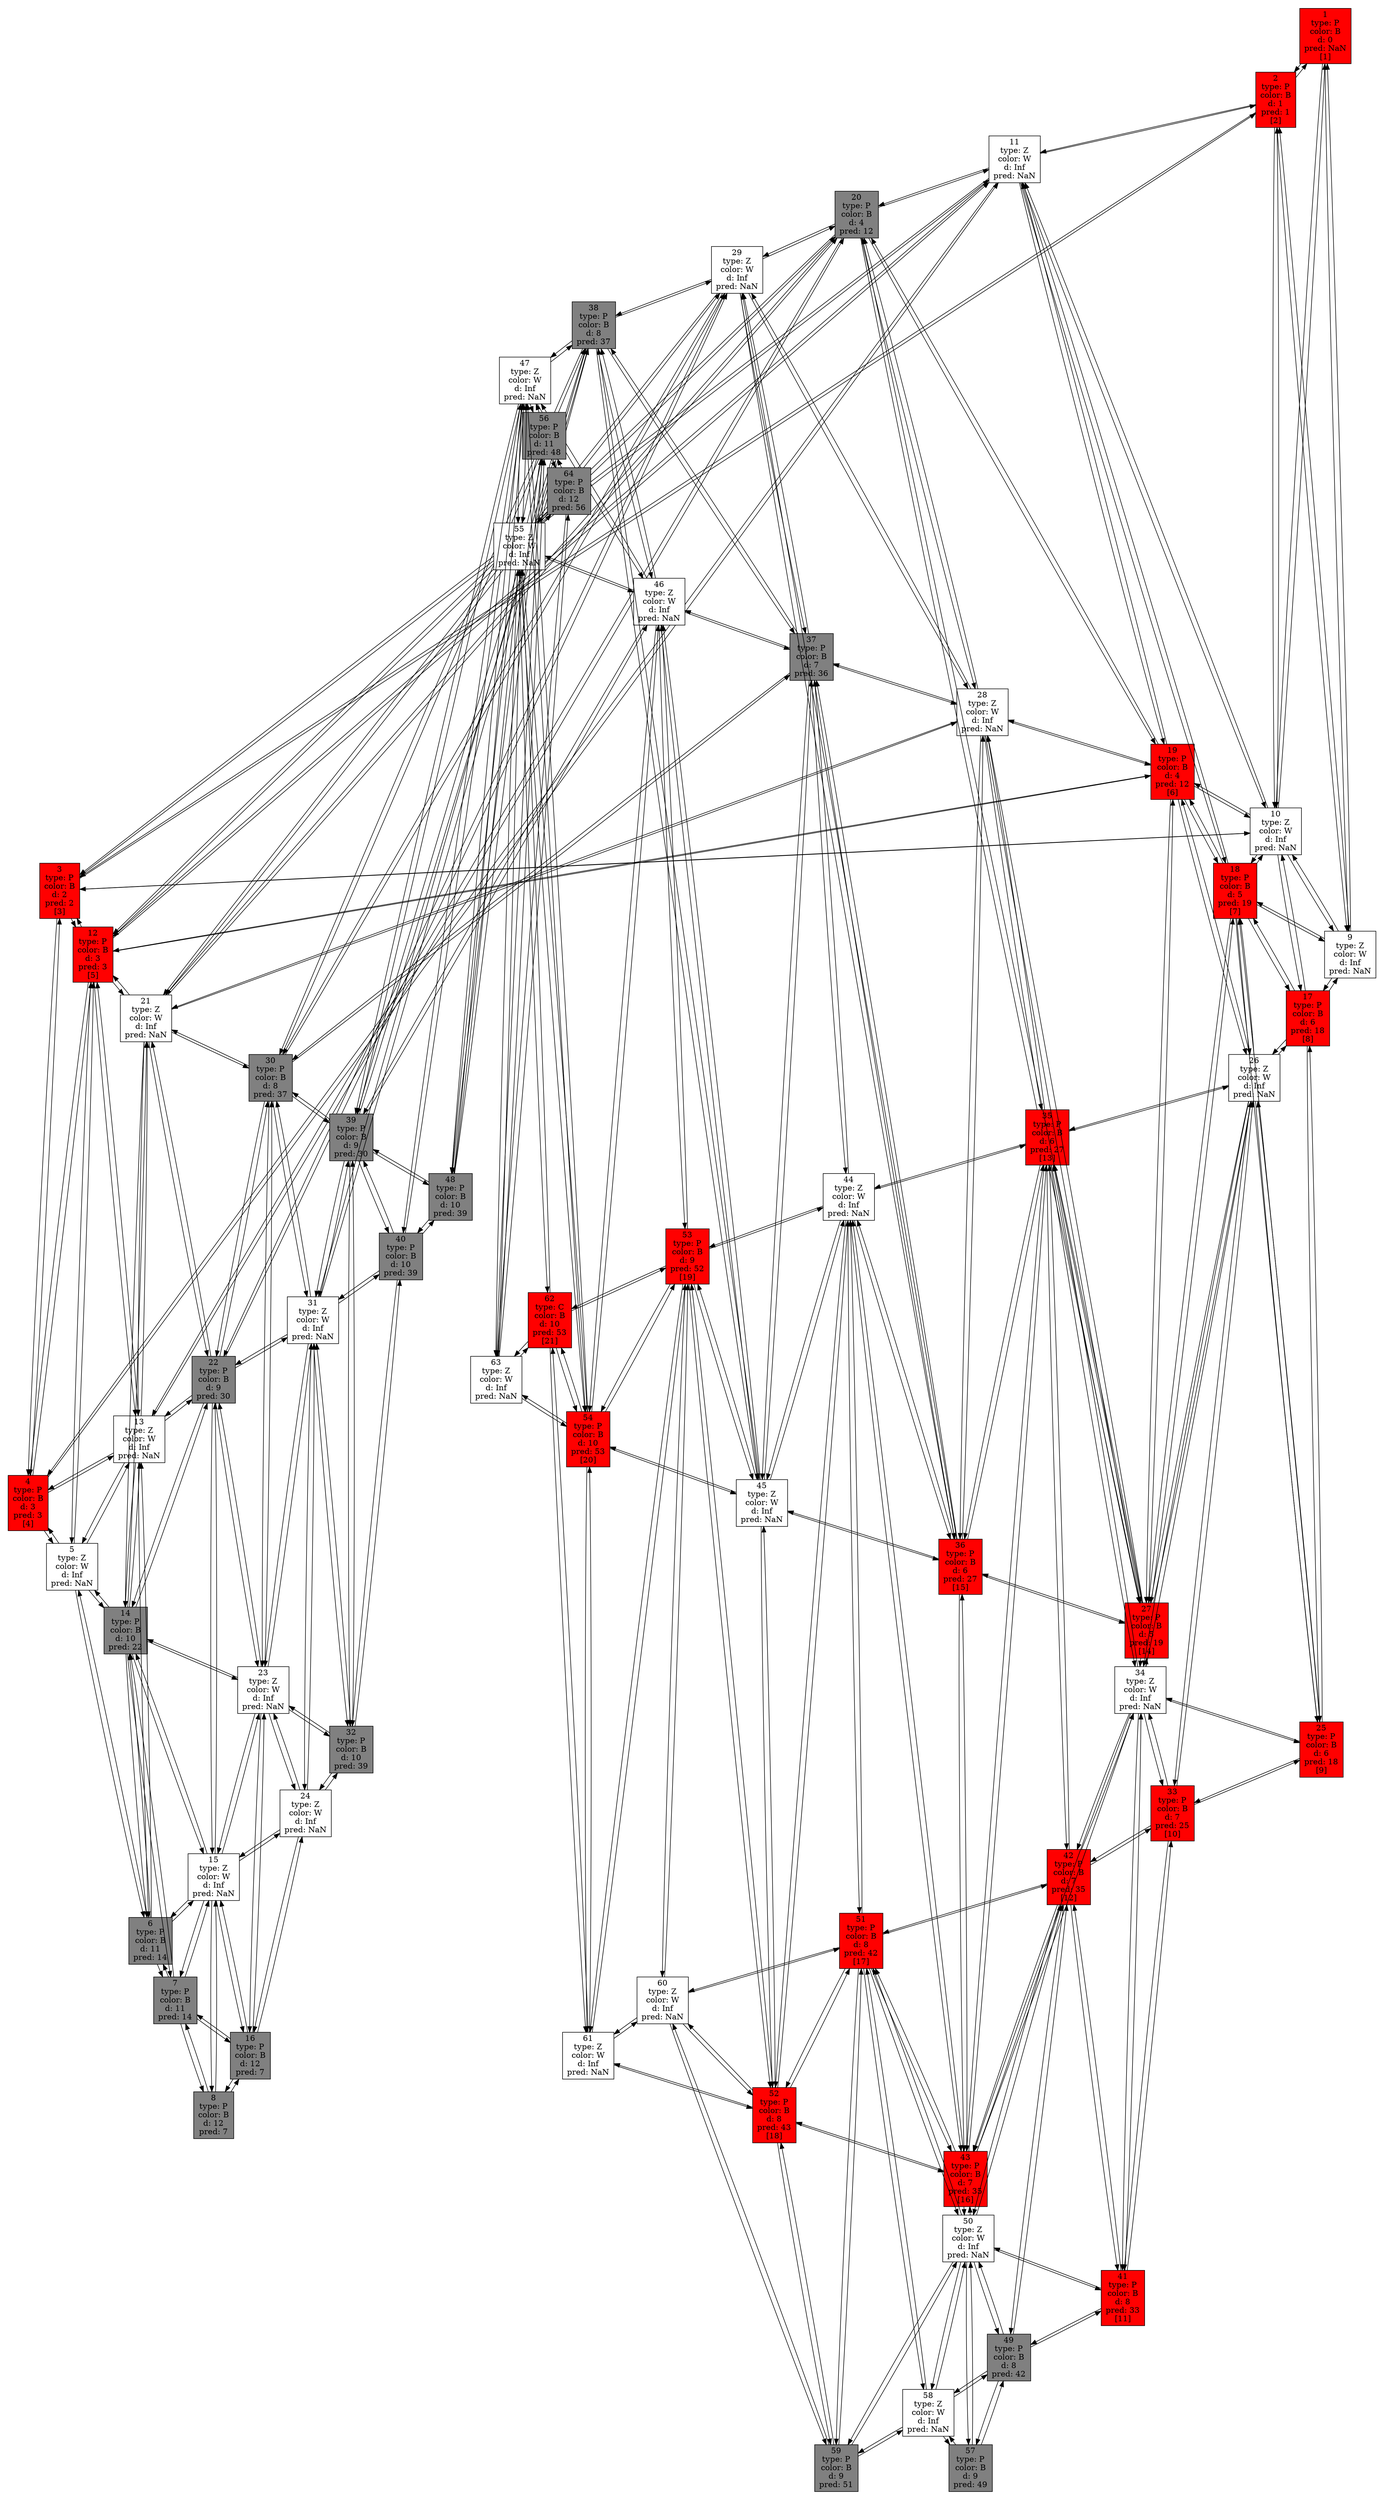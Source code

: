 digraph { graph [ pad=".2", ranksep=".2", nodesep=".2" ] overlap = scale compound = true splines = line node[shape = record, style = bold]1->2;1->9;1->10;2->1;2->3;2->9;2->10;2->11;3->2;3->4;3->10;3->11;3->12;4->3;4->5;4->11;4->12;4->13;5->4;5->6;5->12;5->13;5->14;6->5;6->7;6->13;6->14;6->15;7->6;7->8;7->14;7->15;7->16;8->7;8->15;8->16;9->1;9->2;9->10;9->17;9->18;10->1;10->2;10->3;10->9;10->11;10->17;10->18;10->19;11->2;11->3;11->4;11->10;11->12;11->18;11->19;11->20;12->3;12->4;12->5;12->11;12->13;12->19;12->20;12->21;13->4;13->5;13->6;13->12;13->14;13->20;13->21;13->22;14->5;14->6;14->7;14->13;14->15;14->21;14->22;14->23;15->6;15->7;15->8;15->14;15->16;15->22;15->23;15->24;16->7;16->8;16->15;16->23;16->24;17->9;17->10;17->18;17->25;17->26;18->9;18->10;18->11;18->17;18->19;18->25;18->26;18->27;19->10;19->11;19->12;19->18;19->20;19->26;19->27;19->28;20->11;20->12;20->13;20->19;20->21;20->27;20->28;20->29;21->12;21->13;21->14;21->20;21->22;21->28;21->29;21->30;22->13;22->14;22->15;22->21;22->23;22->29;22->30;22->31;23->14;23->15;23->16;23->22;23->24;23->30;23->31;23->32;24->15;24->16;24->23;24->31;24->32;25->17;25->18;25->26;25->33;25->34;26->17;26->18;26->19;26->25;26->27;26->33;26->34;26->35;27->18;27->19;27->20;27->26;27->28;27->34;27->35;27->36;28->19;28->20;28->21;28->27;28->29;28->35;28->36;28->37;29->20;29->21;29->22;29->28;29->30;29->36;29->37;29->38;30->21;30->22;30->23;30->29;30->31;30->37;30->38;30->39;31->22;31->23;31->24;31->30;31->32;31->38;31->39;31->40;32->23;32->24;32->31;32->39;32->40;33->25;33->26;33->34;33->41;33->42;34->25;34->26;34->27;34->33;34->35;34->41;34->42;34->43;35->26;35->27;35->28;35->34;35->36;35->42;35->43;35->44;36->27;36->28;36->29;36->35;36->37;36->43;36->44;36->45;37->28;37->29;37->30;37->36;37->38;37->44;37->45;37->46;38->29;38->30;38->31;38->37;38->39;38->45;38->46;38->47;39->30;39->31;39->32;39->38;39->40;39->46;39->47;39->48;40->31;40->32;40->39;40->47;40->48;41->33;41->34;41->42;41->49;41->50;42->33;42->34;42->35;42->41;42->43;42->49;42->50;42->51;43->34;43->35;43->36;43->42;43->44;43->50;43->51;43->52;44->35;44->36;44->37;44->43;44->45;44->51;44->52;44->53;45->36;45->37;45->38;45->44;45->46;45->52;45->53;45->54;46->37;46->38;46->39;46->45;46->47;46->53;46->54;46->55;47->38;47->39;47->40;47->46;47->48;47->54;47->55;47->56;48->39;48->40;48->47;48->55;48->56;49->41;49->42;49->50;49->57;49->58;50->41;50->42;50->43;50->49;50->51;50->57;50->58;50->59;51->42;51->43;51->44;51->50;51->52;51->58;51->59;51->60;52->43;52->44;52->45;52->51;52->53;52->59;52->60;52->61;53->44;53->45;53->46;53->52;53->54;53->60;53->61;53->62;54->45;54->46;54->47;54->53;54->55;54->61;54->62;54->63;55->46;55->47;55->48;55->54;55->56;55->62;55->63;55->64;56->47;56->48;56->55;56->63;56->64;57->49;57->50;57->58;58->49;58->50;58->51;58->57;58->59;59->50;59->51;59->52;59->58;59->60;60->51;60->52;60->53;60->59;60->61;61->52;61->53;61->54;61->60;61->62;62->53;62->54;62->55;62->61;62->63;63->54;63->55;63->56;63->62;63->64;64->55;64->56;64->63;1 [fillcolor = "#FF0000"style=filled, label="1\ntype: P\ncolor: B\nd: 0\npred: NaN\n[1]\n"];2 [fillcolor = "#FF0000"style=filled, label="2\ntype: P\ncolor: B\nd: 1\npred: 1\n[2]\n"];3 [fillcolor = "#FF0000"style=filled, label="3\ntype: P\ncolor: B\nd: 2\npred: 2\n[3]\n"];4 [fillcolor = "#FF0000"style=filled, label="4\ntype: P\ncolor: B\nd: 3\npred: 3\n[4]\n"];5 [fillcolor = "#FFFFFF"style=filled, label="5\ntype: Z\ncolor: W\nd: Inf\npred: NaN\n"];6 [fillcolor = "#808080"style=filled, label="6\ntype: P\ncolor: B\nd: 11\npred: 14\n"];7 [fillcolor = "#808080"style=filled, label="7\ntype: P\ncolor: B\nd: 11\npred: 14\n"];8 [fillcolor = "#808080"style=filled, label="8\ntype: P\ncolor: B\nd: 12\npred: 7\n"];9 [fillcolor = "#FFFFFF"style=filled, label="9\ntype: Z\ncolor: W\nd: Inf\npred: NaN\n"];10 [fillcolor = "#FFFFFF"style=filled, label="10\ntype: Z\ncolor: W\nd: Inf\npred: NaN\n"];11 [fillcolor = "#FFFFFF"style=filled, label="11\ntype: Z\ncolor: W\nd: Inf\npred: NaN\n"];12 [fillcolor = "#FF0000"style=filled, label="12\ntype: P\ncolor: B\nd: 3\npred: 3\n[5]\n"];13 [fillcolor = "#FFFFFF"style=filled, label="13\ntype: Z\ncolor: W\nd: Inf\npred: NaN\n"];14 [fillcolor = "#808080"style=filled, label="14\ntype: P\ncolor: B\nd: 10\npred: 22\n"];15 [fillcolor = "#FFFFFF"style=filled, label="15\ntype: Z\ncolor: W\nd: Inf\npred: NaN\n"];16 [fillcolor = "#808080"style=filled, label="16\ntype: P\ncolor: B\nd: 12\npred: 7\n"];17 [fillcolor = "#FF0000"style=filled, label="17\ntype: P\ncolor: B\nd: 6\npred: 18\n[8]\n"];18 [fillcolor = "#FF0000"style=filled, label="18\ntype: P\ncolor: B\nd: 5\npred: 19\n[7]\n"];19 [fillcolor = "#FF0000"style=filled, label="19\ntype: P\ncolor: B\nd: 4\npred: 12\n[6]\n"];20 [fillcolor = "#808080"style=filled, label="20\ntype: P\ncolor: B\nd: 4\npred: 12\n"];21 [fillcolor = "#FFFFFF"style=filled, label="21\ntype: Z\ncolor: W\nd: Inf\npred: NaN\n"];22 [fillcolor = "#808080"style=filled, label="22\ntype: P\ncolor: B\nd: 9\npred: 30\n"];23 [fillcolor = "#FFFFFF"style=filled, label="23\ntype: Z\ncolor: W\nd: Inf\npred: NaN\n"];24 [fillcolor = "#FFFFFF"style=filled, label="24\ntype: Z\ncolor: W\nd: Inf\npred: NaN\n"];25 [fillcolor = "#FF0000"style=filled, label="25\ntype: P\ncolor: B\nd: 6\npred: 18\n[9]\n"];26 [fillcolor = "#FFFFFF"style=filled, label="26\ntype: Z\ncolor: W\nd: Inf\npred: NaN\n"];27 [fillcolor = "#FF0000"style=filled, label="27\ntype: P\ncolor: B\nd: 5\npred: 19\n[14]\n"];28 [fillcolor = "#FFFFFF"style=filled, label="28\ntype: Z\ncolor: W\nd: Inf\npred: NaN\n"];29 [fillcolor = "#FFFFFF"style=filled, label="29\ntype: Z\ncolor: W\nd: Inf\npred: NaN\n"];30 [fillcolor = "#808080"style=filled, label="30\ntype: P\ncolor: B\nd: 8\npred: 37\n"];31 [fillcolor = "#FFFFFF"style=filled, label="31\ntype: Z\ncolor: W\nd: Inf\npred: NaN\n"];32 [fillcolor = "#808080"style=filled, label="32\ntype: P\ncolor: B\nd: 10\npred: 39\n"];33 [fillcolor = "#FF0000"style=filled, label="33\ntype: P\ncolor: B\nd: 7\npred: 25\n[10]\n"];34 [fillcolor = "#FFFFFF"style=filled, label="34\ntype: Z\ncolor: W\nd: Inf\npred: NaN\n"];35 [fillcolor = "#FF0000"style=filled, label="35\ntype: P\ncolor: B\nd: 6\npred: 27\n[13]\n"];36 [fillcolor = "#FF0000"style=filled, label="36\ntype: P\ncolor: B\nd: 6\npred: 27\n[15]\n"];37 [fillcolor = "#808080"style=filled, label="37\ntype: P\ncolor: B\nd: 7\npred: 36\n"];38 [fillcolor = "#808080"style=filled, label="38\ntype: P\ncolor: B\nd: 8\npred: 37\n"];39 [fillcolor = "#808080"style=filled, label="39\ntype: P\ncolor: B\nd: 9\npred: 30\n"];40 [fillcolor = "#808080"style=filled, label="40\ntype: P\ncolor: B\nd: 10\npred: 39\n"];41 [fillcolor = "#FF0000"style=filled, label="41\ntype: P\ncolor: B\nd: 8\npred: 33\n[11]\n"];42 [fillcolor = "#FF0000"style=filled, label="42\ntype: P\ncolor: B\nd: 7\npred: 35\n[12]\n"];43 [fillcolor = "#FF0000"style=filled, label="43\ntype: P\ncolor: B\nd: 7\npred: 35\n[16]\n"];44 [fillcolor = "#FFFFFF"style=filled, label="44\ntype: Z\ncolor: W\nd: Inf\npred: NaN\n"];45 [fillcolor = "#FFFFFF"style=filled, label="45\ntype: Z\ncolor: W\nd: Inf\npred: NaN\n"];46 [fillcolor = "#FFFFFF"style=filled, label="46\ntype: Z\ncolor: W\nd: Inf\npred: NaN\n"];47 [fillcolor = "#FFFFFF"style=filled, label="47\ntype: Z\ncolor: W\nd: Inf\npred: NaN\n"];48 [fillcolor = "#808080"style=filled, label="48\ntype: P\ncolor: B\nd: 10\npred: 39\n"];49 [fillcolor = "#808080"style=filled, label="49\ntype: P\ncolor: B\nd: 8\npred: 42\n"];50 [fillcolor = "#FFFFFF"style=filled, label="50\ntype: Z\ncolor: W\nd: Inf\npred: NaN\n"];51 [fillcolor = "#FF0000"style=filled, label="51\ntype: P\ncolor: B\nd: 8\npred: 42\n[17]\n"];52 [fillcolor = "#FF0000"style=filled, label="52\ntype: P\ncolor: B\nd: 8\npred: 43\n[18]\n"];53 [fillcolor = "#FF0000"style=filled, label="53\ntype: P\ncolor: B\nd: 9\npred: 52\n[19]\n"];54 [fillcolor = "#FF0000"style=filled, label="54\ntype: P\ncolor: B\nd: 10\npred: 53\n[20]\n"];55 [fillcolor = "#FFFFFF"style=filled, label="55\ntype: Z\ncolor: W\nd: Inf\npred: NaN\n"];56 [fillcolor = "#808080"style=filled, label="56\ntype: P\ncolor: B\nd: 11\npred: 48\n"];57 [fillcolor = "#808080"style=filled, label="57\ntype: P\ncolor: B\nd: 9\npred: 49\n"];58 [fillcolor = "#FFFFFF"style=filled, label="58\ntype: Z\ncolor: W\nd: Inf\npred: NaN\n"];59 [fillcolor = "#808080"style=filled, label="59\ntype: P\ncolor: B\nd: 9\npred: 51\n"];60 [fillcolor = "#FFFFFF"style=filled, label="60\ntype: Z\ncolor: W\nd: Inf\npred: NaN\n"];61 [fillcolor = "#FFFFFF"style=filled, label="61\ntype: Z\ncolor: W\nd: Inf\npred: NaN\n"];62 [fillcolor = "#FF0000"style=filled, label="62\ntype: C\ncolor: B\nd: 10\npred: 53\n[21]\n"];63 [fillcolor = "#FFFFFF"style=filled, label="63\ntype: Z\ncolor: W\nd: Inf\npred: NaN\n"];64 [fillcolor = "#808080"style=filled, label="64\ntype: P\ncolor: B\nd: 12\npred: 56\n"];}

